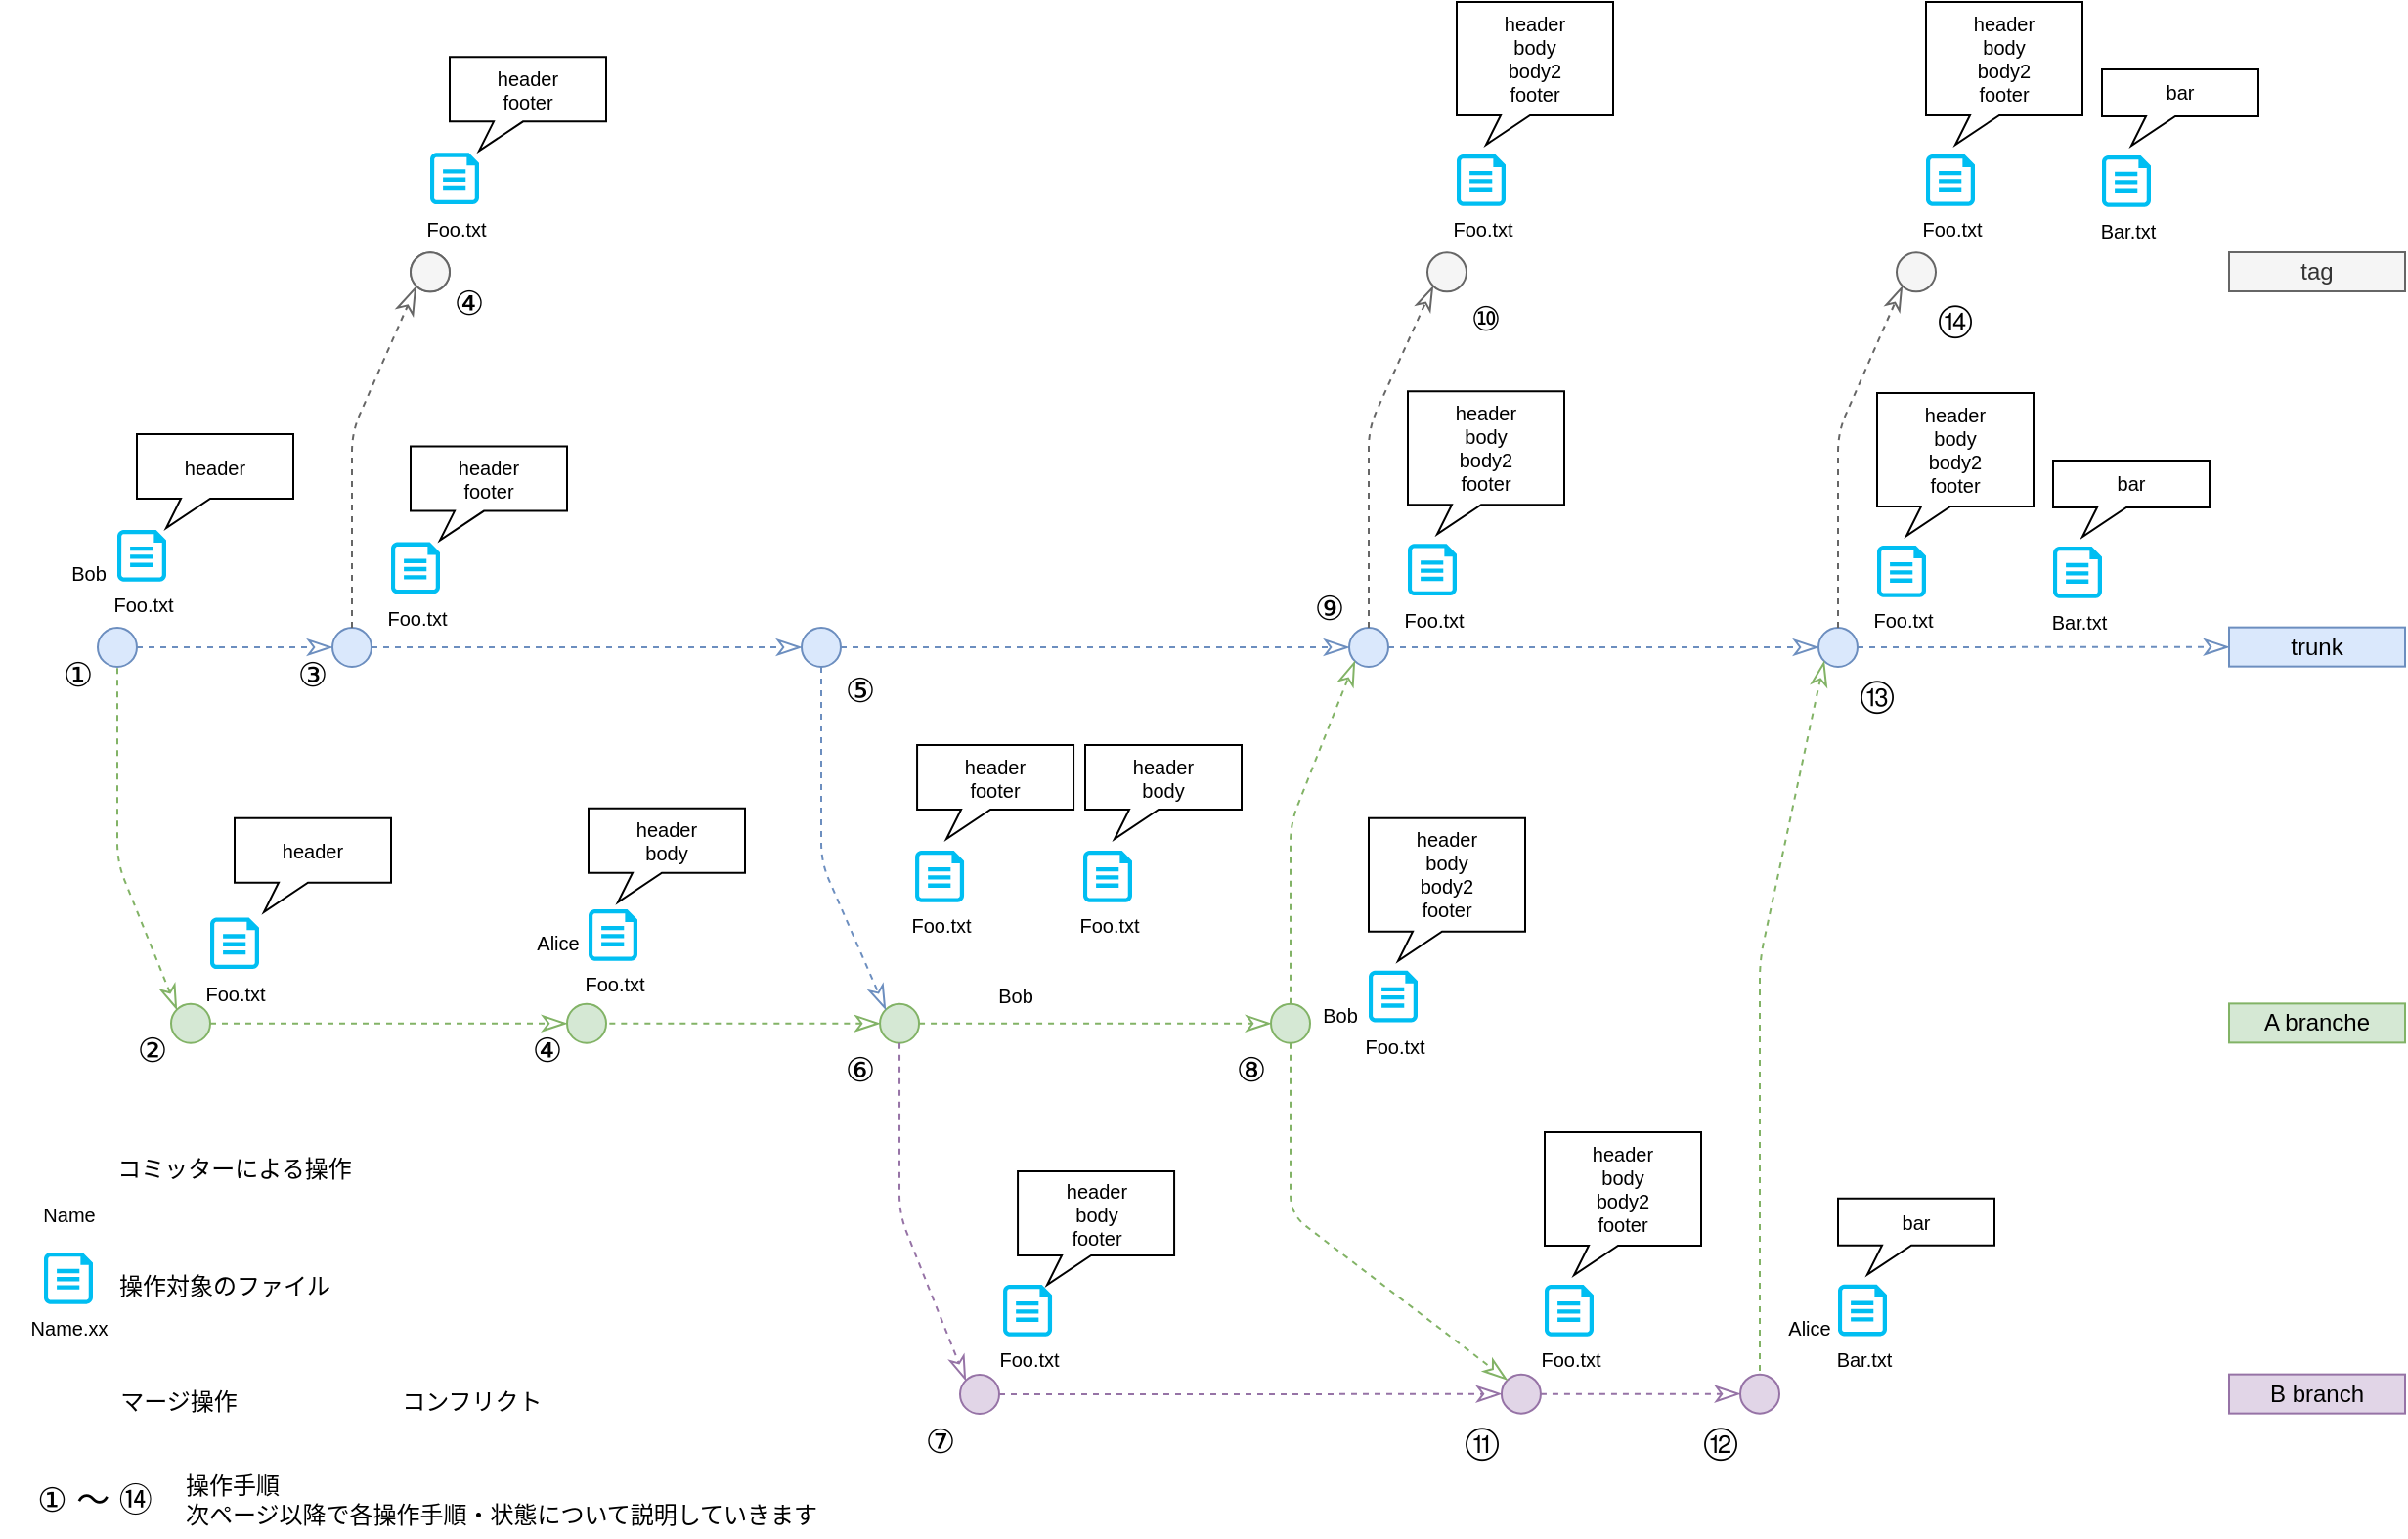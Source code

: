 <mxfile version="20.0.3" type="device"><diagram id="yPxyJZ8AM_hMuL3Unpa9" name="gitflow"><mxGraphModel dx="1580" dy="1947" grid="1" gridSize="10" guides="1" tooltips="1" connect="1" arrows="1" fold="1" page="1" pageScale="1" pageWidth="850" pageHeight="1100" math="0" shadow="0"><root><mxCell id="0"/><mxCell id="1" parent="0"/><mxCell id="-Naxw5np1DX1NdOgkJA4-181" value="マージ操作" style="text;html=1;strokeColor=none;fillColor=none;align=center;verticalAlign=middle;whiteSpace=wrap;rounded=0;labelBackgroundColor=none;" vertex="1" parent="1"><mxGeometry x="180" y="601.64" width="182.5" height="28.36" as="geometry"/></mxCell><mxCell id="3" value="" style="endArrow=classicThin;dashed=1;html=1;fillColor=#dae8fc;strokeColor=#6c8ebf;startArrow=none;endFill=0;endSize=10;" parent="1" source="rMP29GLwIPpK6ZrLmfB9-232" target="7" edge="1"><mxGeometry width="50" height="50" relative="1" as="geometry"><mxPoint x="250" y="230" as="sourcePoint"/><mxPoint x="930" y="230" as="targetPoint"/></mxGeometry></mxCell><mxCell id="4" value="" style="ellipse;whiteSpace=wrap;html=1;aspect=fixed;fillColor=#dae8fc;strokeColor=#6c8ebf;fontStyle=1;labelPosition=center;verticalLabelPosition=top;align=center;verticalAlign=bottom;fontColor=#0066CC;" parent="1" vertex="1"><mxGeometry x="230" y="220" width="20" height="20" as="geometry"/></mxCell><mxCell id="7" value="trunk" style="text;html=1;strokeColor=#6c8ebf;fillColor=#dae8fc;align=center;verticalAlign=middle;whiteSpace=wrap;rounded=0;" parent="1" vertex="1"><mxGeometry x="1320" y="219.82" width="90" height="20" as="geometry"/></mxCell><mxCell id="12" value="" style="ellipse;whiteSpace=wrap;html=1;aspect=fixed;fillColor=#dae8fc;strokeColor=#6c8ebf;fontStyle=1;labelPosition=center;verticalLabelPosition=top;align=center;verticalAlign=bottom;fontColor=#0066CC;" parent="1" vertex="1"><mxGeometry x="870" y="220" width="20" height="20" as="geometry"/></mxCell><mxCell id="13" value="" style="endArrow=classicThin;dashed=1;html=1;fillColor=#dae8fc;strokeColor=#6c8ebf;startArrow=none;endFill=0;endSize=10;" parent="1" source="1WtglSYpCvu3YOyspoDW-261" target="12" edge="1"><mxGeometry width="50" height="50" relative="1" as="geometry"><mxPoint x="260" y="230" as="sourcePoint"/><mxPoint x="910" y="230" as="targetPoint"/></mxGeometry></mxCell><mxCell id="21" value="" style="ellipse;whiteSpace=wrap;html=1;aspect=fixed;fillColor=#d5e8d4;strokeColor=#82b366;" parent="1" vertex="1"><mxGeometry x="267.5" y="412.37" width="20" height="20" as="geometry"/></mxCell><mxCell id="24" value="A branche" style="text;html=1;strokeColor=#82b366;fillColor=#d5e8d4;align=center;verticalAlign=middle;whiteSpace=wrap;rounded=0;" parent="1" vertex="1"><mxGeometry x="1320" y="412.19" width="90" height="20" as="geometry"/></mxCell><mxCell id="27" value="" style="ellipse;whiteSpace=wrap;html=1;aspect=fixed;fillColor=#d5e8d4;strokeColor=#82b366;" parent="1" vertex="1"><mxGeometry x="470" y="412.37" width="20" height="20" as="geometry"/></mxCell><mxCell id="28" style="edgeStyle=orthogonalEdgeStyle;rounded=1;orthogonalLoop=1;jettySize=auto;html=1;dashed=1;endArrow=classicThin;endFill=0;fillColor=#d5e8d4;strokeColor=#82b366;exitX=1;exitY=0.5;exitDx=0;exitDy=0;endSize=10;" parent="1" source="21" target="27" edge="1"><mxGeometry relative="1" as="geometry"><mxPoint x="890" y="382.37" as="targetPoint"/><mxPoint x="330" y="422.37" as="sourcePoint"/></mxGeometry></mxCell><mxCell id="29" value="" style="ellipse;whiteSpace=wrap;html=1;aspect=fixed;fillColor=#d5e8d4;strokeColor=#82b366;" parent="1" vertex="1"><mxGeometry x="830" y="412.37" width="20" height="20" as="geometry"/></mxCell><mxCell id="30" style="edgeStyle=orthogonalEdgeStyle;rounded=1;orthogonalLoop=1;jettySize=auto;html=1;dashed=1;endArrow=classicThin;endFill=0;fillColor=#d5e8d4;strokeColor=#82b366;startArrow=none;endSize=10;" parent="1" source="1WtglSYpCvu3YOyspoDW-263" target="29" edge="1"><mxGeometry relative="1" as="geometry"><mxPoint x="890" y="382.37" as="targetPoint"/><mxPoint x="580" y="382.37" as="sourcePoint"/></mxGeometry></mxCell><mxCell id="6" value="&lt;br&gt;" style="ellipse;whiteSpace=wrap;html=1;aspect=fixed;fillColor=#dae8fc;strokeColor=#6c8ebf;fontStyle=1;labelPosition=center;verticalLabelPosition=top;align=center;verticalAlign=bottom;fontColor=#0066CC;" parent="1" vertex="1"><mxGeometry x="350" y="220" width="20" height="20" as="geometry"/></mxCell><mxCell id="35" value="" style="endArrow=classicThin;dashed=1;html=1;fillColor=#dae8fc;strokeColor=#6c8ebf;endFill=0;endSize=10;" parent="1" source="4" target="6" edge="1"><mxGeometry width="50" height="50" relative="1" as="geometry"><mxPoint x="260.0" y="230" as="sourcePoint"/><mxPoint x="900" y="230" as="targetPoint"/><Array as="points"/></mxGeometry></mxCell><mxCell id="52" value="" style="ellipse;whiteSpace=wrap;html=1;aspect=fixed;fontSize=10;fillColor=#e1d5e7;strokeColor=#9673a6;" parent="1" vertex="1"><mxGeometry x="671" y="602" width="20" height="20" as="geometry"/></mxCell><mxCell id="86" value="B branch" style="text;html=1;strokeColor=#9673a6;fillColor=#e1d5e7;align=center;verticalAlign=middle;whiteSpace=wrap;rounded=0;" parent="1" vertex="1"><mxGeometry x="1320" y="601.82" width="90" height="20" as="geometry"/></mxCell><mxCell id="102" value="tag" style="text;html=1;strokeColor=#666666;fillColor=#f5f5f5;align=center;verticalAlign=middle;whiteSpace=wrap;rounded=0;fontColor=#333333;" parent="1" vertex="1"><mxGeometry x="1320" y="28.0" width="90" height="20" as="geometry"/></mxCell><mxCell id="165" value="" style="ellipse;whiteSpace=wrap;html=1;aspect=fixed;fontSize=12;fillColor=#e1d5e7;strokeColor=#9673a6;" parent="1" vertex="1"><mxGeometry x="1070" y="601.82" width="20" height="20" as="geometry"/></mxCell><mxCell id="168" value="" style="ellipse;whiteSpace=wrap;html=1;aspect=fixed;fontSize=12;fillColor=#e1d5e7;strokeColor=#9673a6;" parent="1" vertex="1"><mxGeometry x="947.97" y="601.82" width="20" height="20" as="geometry"/></mxCell><mxCell id="173" value="" style="ellipse;whiteSpace=wrap;html=1;aspect=fixed;fontSize=10;fontColor=#333333;fillColor=#f5f5f5;strokeColor=#666666;" parent="1" vertex="1"><mxGeometry x="390" y="28.18" width="20" height="20" as="geometry"/></mxCell><mxCell id="1WtglSYpCvu3YOyspoDW-198" value="Foo.txt" style="verticalLabelPosition=bottom;html=1;verticalAlign=top;align=center;strokeColor=none;fillColor=#00BEF2;shape=mxgraph.azure.file;pointerEvents=1;fontSize=10;aspect=fixed;" parent="1" vertex="1"><mxGeometry x="240" y="170" width="25" height="26.37" as="geometry"/></mxCell><mxCell id="1WtglSYpCvu3YOyspoDW-200" style="edgeStyle=orthogonalEdgeStyle;rounded=1;orthogonalLoop=1;jettySize=auto;html=1;dashed=1;endArrow=classicThin;endFill=0;fontSize=12;fontColor=#FFB570;fillColor=#e1d5e7;strokeColor=#9673a6;exitX=1;exitY=0.5;exitDx=0;exitDy=0;entryX=0;entryY=0.5;entryDx=0;entryDy=0;endSize=10;" parent="1" source="52" target="168" edge="1"><mxGeometry relative="1" as="geometry"><mxPoint x="660" y="572" as="sourcePoint"/><mxPoint x="790" y="612" as="targetPoint"/><Array as="points"><mxPoint x="820" y="612"/><mxPoint x="820" y="612"/></Array></mxGeometry></mxCell><mxCell id="1WtglSYpCvu3YOyspoDW-205" value="Bob" style="shape=image;html=1;verticalAlign=top;verticalLabelPosition=bottom;labelBackgroundColor=none;imageAspect=0;aspect=fixed;image=https://cdn0.iconfinder.com/data/icons/bold-purple-free-samples/32/User_Avatar_Human_Profile_Face_Circle-128.png;fontSize=10;" parent="1" vertex="1"><mxGeometry x="210" y="150" width="30" height="30" as="geometry"/></mxCell><mxCell id="1WtglSYpCvu3YOyspoDW-208" value="header" style="whiteSpace=wrap;html=1;shape=mxgraph.basic.rectCallout;dx=30;dy=15;boundedLbl=1;fontSize=10;aspect=fixed;" parent="1" vertex="1"><mxGeometry x="250" y="121" width="80" height="48" as="geometry"/></mxCell><mxCell id="1WtglSYpCvu3YOyspoDW-246" value="Foo.txt" style="verticalLabelPosition=bottom;html=1;verticalAlign=top;align=center;strokeColor=none;fillColor=#00BEF2;shape=mxgraph.azure.file;pointerEvents=1;fontSize=10;aspect=fixed;" parent="1" vertex="1"><mxGeometry x="380" y="176.31" width="25" height="26.37" as="geometry"/></mxCell><mxCell id="1WtglSYpCvu3YOyspoDW-247" value="Bob" style="shape=image;html=1;verticalAlign=top;verticalLabelPosition=bottom;labelBackgroundColor=none;imageAspect=0;aspect=fixed;image=https://cdn0.iconfinder.com/data/icons/bold-purple-free-samples/32/User_Avatar_Human_Profile_Face_Circle-128.png;fontSize=10;" parent="1" vertex="1"><mxGeometry x="684" y="366.37" width="30" height="30" as="geometry"/></mxCell><mxCell id="1WtglSYpCvu3YOyspoDW-248" value="header&lt;br&gt;footer" style="whiteSpace=wrap;html=1;shape=mxgraph.basic.rectCallout;dx=30;dy=15;boundedLbl=1;fontSize=10;aspect=fixed;" parent="1" vertex="1"><mxGeometry x="390" y="127.31" width="80" height="48" as="geometry"/></mxCell><mxCell id="1WtglSYpCvu3YOyspoDW-251" value="Foo.txt" style="verticalLabelPosition=bottom;html=1;verticalAlign=top;align=center;strokeColor=none;fillColor=#00BEF2;shape=mxgraph.azure.file;pointerEvents=1;fontSize=10;aspect=fixed;" parent="1" vertex="1"><mxGeometry x="287.5" y="368.19" width="25" height="26.37" as="geometry"/></mxCell><mxCell id="1WtglSYpCvu3YOyspoDW-252" value="Bar.txt" style="verticalLabelPosition=bottom;html=1;verticalAlign=top;align=center;strokeColor=none;fillColor=#00BEF2;shape=mxgraph.azure.file;pointerEvents=1;fontSize=10;aspect=fixed;" parent="1" vertex="1"><mxGeometry x="1230" y="178.49" width="25" height="26.37" as="geometry"/></mxCell><mxCell id="1WtglSYpCvu3YOyspoDW-253" value="Alice" style="shape=image;html=1;verticalAlign=top;verticalLabelPosition=bottom;labelBackgroundColor=none;imageAspect=0;aspect=fixed;image=https://cdn0.iconfinder.com/data/icons/bold-purple-free-samples/32/User_Avatar_Human_Profile_Face_Circle-128.png;fontSize=10;" parent="1" vertex="1"><mxGeometry x="1090" y="535.82" width="30" height="30" as="geometry"/></mxCell><mxCell id="1WtglSYpCvu3YOyspoDW-254" value="header&lt;br&gt;body" style="whiteSpace=wrap;html=1;shape=mxgraph.basic.rectCallout;dx=30;dy=15;boundedLbl=1;fontSize=10;aspect=fixed;" parent="1" vertex="1"><mxGeometry x="481" y="312.37" width="80" height="48" as="geometry"/></mxCell><mxCell id="1WtglSYpCvu3YOyspoDW-257" value="Foo.txt" style="verticalLabelPosition=bottom;html=1;verticalAlign=top;align=center;strokeColor=none;fillColor=#00BEF2;shape=mxgraph.azure.file;pointerEvents=1;fontSize=10;aspect=fixed;" parent="1" vertex="1"><mxGeometry x="400" y="-22.82" width="25" height="26.37" as="geometry"/></mxCell><mxCell id="1WtglSYpCvu3YOyspoDW-258" value="header&lt;br&gt;footer" style="whiteSpace=wrap;html=1;shape=mxgraph.basic.rectCallout;dx=30;dy=15;boundedLbl=1;fontSize=10;aspect=fixed;" parent="1" vertex="1"><mxGeometry x="410" y="-71.82" width="80" height="48" as="geometry"/></mxCell><mxCell id="1WtglSYpCvu3YOyspoDW-261" value="&lt;br&gt;" style="ellipse;whiteSpace=wrap;html=1;aspect=fixed;fillColor=#dae8fc;strokeColor=#6c8ebf;fontStyle=1;labelPosition=center;verticalLabelPosition=top;align=center;verticalAlign=bottom;fontColor=#0066CC;" parent="1" vertex="1"><mxGeometry x="590" y="220" width="20" height="20" as="geometry"/></mxCell><mxCell id="1WtglSYpCvu3YOyspoDW-262" value="" style="endArrow=classicThin;dashed=1;html=1;fillColor=#dae8fc;strokeColor=#6c8ebf;endFill=0;endSize=10;" parent="1" source="6" target="1WtglSYpCvu3YOyspoDW-261" edge="1"><mxGeometry width="50" height="50" relative="1" as="geometry"><mxPoint x="370" y="230" as="sourcePoint"/><mxPoint x="930" y="230" as="targetPoint"/></mxGeometry></mxCell><mxCell id="1WtglSYpCvu3YOyspoDW-263" value="" style="ellipse;whiteSpace=wrap;html=1;aspect=fixed;fillColor=#d5e8d4;strokeColor=#82b366;" parent="1" vertex="1"><mxGeometry x="630.03" y="412.37" width="20" height="20" as="geometry"/></mxCell><mxCell id="1WtglSYpCvu3YOyspoDW-265" value="" style="edgeStyle=orthogonalEdgeStyle;rounded=1;orthogonalLoop=1;jettySize=auto;html=1;dashed=1;endArrow=none;endFill=0;fillColor=#d5e8d4;strokeColor=#82b366;exitX=0;exitY=0.5;exitDx=0;exitDy=0;entryX=1;entryY=0.5;entryDx=0;entryDy=0;startArrow=classicThin;startFill=0;startSize=10;" parent="1" source="1WtglSYpCvu3YOyspoDW-263" target="27" edge="1"><mxGeometry relative="1" as="geometry"><mxPoint x="550" y="422.37" as="targetPoint"/><mxPoint x="550" y="292.37" as="sourcePoint"/></mxGeometry></mxCell><mxCell id="1WtglSYpCvu3YOyspoDW-267" value="" style="shape=image;html=1;verticalAlign=top;verticalLabelPosition=bottom;labelBackgroundColor=#ffffff;imageAspect=0;aspect=fixed;image=https://cdn4.iconfinder.com/data/icons/pink_moustache/68_68/8.png;fontSize=10;" parent="1" vertex="1"><mxGeometry x="643.03" y="381.37" width="30" height="30" as="geometry"/></mxCell><mxCell id="1WtglSYpCvu3YOyspoDW-268" value="Foo.txt" style="verticalLabelPosition=bottom;html=1;verticalAlign=top;align=center;strokeColor=none;fillColor=#00BEF2;shape=mxgraph.azure.file;pointerEvents=1;fontSize=10;aspect=fixed;" parent="1" vertex="1"><mxGeometry x="693.03" y="556" width="25" height="26.37" as="geometry"/></mxCell><mxCell id="1WtglSYpCvu3YOyspoDW-269" value="header&lt;br&gt;body&lt;br&gt;footer" style="whiteSpace=wrap;html=1;shape=mxgraph.basic.rectCallout;dx=30;dy=15;boundedLbl=1;fontSize=10;" parent="1" vertex="1"><mxGeometry x="700.53" y="498" width="80" height="58" as="geometry"/></mxCell><mxCell id="rMP29GLwIPpK6ZrLmfB9-175" value="Foo.txt" style="verticalLabelPosition=bottom;html=1;verticalAlign=top;align=center;strokeColor=none;fillColor=#00BEF2;shape=mxgraph.azure.file;pointerEvents=1;fontSize=10;aspect=fixed;" parent="1" vertex="1"><mxGeometry x="734" y="334" width="25" height="26.37" as="geometry"/></mxCell><mxCell id="rMP29GLwIPpK6ZrLmfB9-176" value="header&lt;br&gt;body" style="whiteSpace=wrap;html=1;shape=mxgraph.basic.rectCallout;dx=30;dy=15;boundedLbl=1;fontSize=10;aspect=fixed;" parent="1" vertex="1"><mxGeometry x="735" y="280" width="80" height="48" as="geometry"/></mxCell><mxCell id="rMP29GLwIPpK6ZrLmfB9-180" value="Foo.txt" style="verticalLabelPosition=bottom;html=1;verticalAlign=top;align=center;strokeColor=none;fillColor=#00BEF2;shape=mxgraph.azure.file;pointerEvents=1;fontSize=10;aspect=fixed;" parent="1" vertex="1"><mxGeometry x="648.03" y="334" width="25" height="26.37" as="geometry"/></mxCell><mxCell id="rMP29GLwIPpK6ZrLmfB9-181" value="header&lt;br&gt;footer" style="whiteSpace=wrap;html=1;shape=mxgraph.basic.rectCallout;dx=30;dy=15;boundedLbl=1;fontSize=10;aspect=fixed;" parent="1" vertex="1"><mxGeometry x="649.03" y="280" width="80" height="48" as="geometry"/></mxCell><mxCell id="rMP29GLwIPpK6ZrLmfB9-182" value="" style="shape=image;html=1;verticalAlign=top;verticalLabelPosition=bottom;labelBackgroundColor=#ffffff;imageAspect=0;aspect=fixed;image=https://cdn1.iconfinder.com/data/icons/unicons-line-vol-2/24/comment-question-128.png" parent="1" vertex="1"><mxGeometry x="705" y="346.37" width="30" height="30" as="geometry"/></mxCell><mxCell id="rMP29GLwIPpK6ZrLmfB9-185" value="header" style="whiteSpace=wrap;html=1;shape=mxgraph.basic.rectCallout;dx=30;dy=15;boundedLbl=1;fontSize=10;aspect=fixed;" parent="1" vertex="1"><mxGeometry x="300" y="317.37" width="80" height="48" as="geometry"/></mxCell><mxCell id="rMP29GLwIPpK6ZrLmfB9-188" value="" style="endArrow=classicThin;dashed=1;html=1;fillColor=#dae8fc;strokeColor=#6c8ebf;startArrow=none;exitX=0.5;exitY=1;exitDx=0;exitDy=0;entryX=0;entryY=0;entryDx=0;entryDy=0;endFill=0;endSize=10;" parent="1" source="1WtglSYpCvu3YOyspoDW-261" target="1WtglSYpCvu3YOyspoDW-263" edge="1"><mxGeometry width="50" height="50" relative="1" as="geometry"><mxPoint x="620" y="240" as="sourcePoint"/><mxPoint x="880.0" y="240" as="targetPoint"/><Array as="points"><mxPoint x="600" y="340"/></Array></mxGeometry></mxCell><mxCell id="rMP29GLwIPpK6ZrLmfB9-189" value="" style="endArrow=none;dashed=1;html=1;fillColor=#d5e8d4;strokeColor=#82b366;startArrow=classicThin;entryX=0.5;entryY=1;entryDx=0;entryDy=0;exitX=0;exitY=0;exitDx=0;exitDy=0;endFill=0;endSize=10;startFill=0;targetPerimeterSpacing=0;sourcePerimeterSpacing=0;startSize=10;" parent="1" source="21" target="4" edge="1"><mxGeometry width="50" height="50" relative="1" as="geometry"><mxPoint x="-40" y="298.58" as="sourcePoint"/><mxPoint x="220.0" y="298.58" as="targetPoint"/><Array as="points"><mxPoint x="240" y="340"/></Array></mxGeometry></mxCell><mxCell id="rMP29GLwIPpK6ZrLmfB9-191" value="" style="ellipse;whiteSpace=wrap;html=1;aspect=fixed;fontSize=10;fontColor=#333333;fillColor=#f5f5f5;strokeColor=#666666;" parent="1" vertex="1"><mxGeometry x="390" y="28.18" width="20" height="20" as="geometry"/></mxCell><mxCell id="rMP29GLwIPpK6ZrLmfB9-192" value="" style="endArrow=classicThin;dashed=1;html=1;fillColor=#f5f5f5;strokeColor=#666666;startArrow=none;entryX=0;entryY=1;entryDx=0;entryDy=0;exitX=0.5;exitY=0;exitDx=0;exitDy=0;endFill=0;strokeWidth=1;endSize=12;" parent="1" source="6" target="rMP29GLwIPpK6ZrLmfB9-191" edge="1"><mxGeometry width="50" height="50" relative="1" as="geometry"><mxPoint x="356.469" y="175.319" as="sourcePoint"/><mxPoint x="323.54" y="43.39" as="targetPoint"/><Array as="points"><mxPoint x="360" y="120"/></Array></mxGeometry></mxCell><mxCell id="rMP29GLwIPpK6ZrLmfB9-197" value="" style="endArrow=classicThin;dashed=1;html=1;fillColor=#e1d5e7;strokeColor=#9673a6;startArrow=none;entryX=0;entryY=0;entryDx=0;entryDy=0;exitX=0.5;exitY=1;exitDx=0;exitDy=0;endFill=0;endSize=10;" parent="1" source="1WtglSYpCvu3YOyspoDW-263" target="52" edge="1"><mxGeometry width="50" height="50" relative="1" as="geometry"><mxPoint x="640" y="432.37" as="sourcePoint"/><mxPoint x="679.989" y="565.299" as="targetPoint"/><Array as="points"><mxPoint x="640" y="520"/></Array></mxGeometry></mxCell><mxCell id="rMP29GLwIPpK6ZrLmfB9-199" value="Bob" style="shape=image;html=1;verticalAlign=top;verticalLabelPosition=bottom;labelBackgroundColor=none;imageAspect=0;aspect=fixed;image=https://cdn0.iconfinder.com/data/icons/bold-purple-free-samples/32/User_Avatar_Human_Profile_Face_Circle-128.png;fontSize=10;" parent="1" vertex="1"><mxGeometry x="850" y="376.37" width="30" height="30" as="geometry"/></mxCell><mxCell id="rMP29GLwIPpK6ZrLmfB9-200" value="Foo.txt" style="verticalLabelPosition=bottom;html=1;verticalAlign=top;align=center;strokeColor=none;fillColor=#00BEF2;shape=mxgraph.azure.file;pointerEvents=1;fontSize=10;aspect=fixed;" parent="1" vertex="1"><mxGeometry x="900" y="177.13" width="25" height="26.37" as="geometry"/></mxCell><mxCell id="rMP29GLwIPpK6ZrLmfB9-201" value="header&lt;br&gt;body&lt;br&gt;body2&lt;br&gt;footer" style="whiteSpace=wrap;html=1;shape=mxgraph.basic.rectCallout;dx=30;dy=15;boundedLbl=1;fontSize=10;" parent="1" vertex="1"><mxGeometry x="900" y="99.13" width="80" height="73" as="geometry"/></mxCell><mxCell id="rMP29GLwIPpK6ZrLmfB9-208" value="" style="endArrow=classicThin;dashed=1;html=1;fillColor=#d5e8d4;strokeColor=#82b366;startArrow=none;entryX=0;entryY=1;entryDx=0;entryDy=0;exitX=0.5;exitY=0;exitDx=0;exitDy=0;endFill=0;startFill=0;startSize=10;endSize=10;" parent="1" source="29" target="12" edge="1"><mxGeometry width="50" height="50" relative="1" as="geometry"><mxPoint x="960" y="370" as="sourcePoint"/><mxPoint x="250" y="250" as="targetPoint"/><Array as="points"><mxPoint x="840" y="320"/></Array></mxGeometry></mxCell><mxCell id="rMP29GLwIPpK6ZrLmfB9-209" value="Foo.txt" style="verticalLabelPosition=bottom;html=1;verticalAlign=top;align=center;strokeColor=none;fillColor=#00BEF2;shape=mxgraph.azure.file;pointerEvents=1;fontSize=10;aspect=fixed;" parent="1" vertex="1"><mxGeometry x="970" y="556" width="25" height="26.37" as="geometry"/></mxCell><mxCell id="rMP29GLwIPpK6ZrLmfB9-210" value="header&lt;br&gt;body&lt;br&gt;body2&lt;br&gt;footer" style="whiteSpace=wrap;html=1;shape=mxgraph.basic.rectCallout;dx=30;dy=15;boundedLbl=1;fontSize=10;" parent="1" vertex="1"><mxGeometry x="970" y="478" width="80" height="73" as="geometry"/></mxCell><mxCell id="rMP29GLwIPpK6ZrLmfB9-212" value="" style="shape=image;html=1;verticalAlign=top;verticalLabelPosition=bottom;labelBackgroundColor=#ffffff;imageAspect=0;aspect=fixed;image=https://cdn2.iconfinder.com/data/icons/boxicons-regular-vol-2/24/bx-git-merge-128.png" parent="1" vertex="1"><mxGeometry x="570" y="237.63" width="30" height="30" as="geometry"/></mxCell><mxCell id="rMP29GLwIPpK6ZrLmfB9-215" value="" style="shape=image;html=1;verticalAlign=top;verticalLabelPosition=bottom;labelBackgroundColor=#ffffff;imageAspect=0;aspect=fixed;image=https://cdn2.iconfinder.com/data/icons/boxicons-regular-vol-2/24/bx-git-merge-128.png" parent="1" vertex="1"><mxGeometry x="810" y="382.37" width="30" height="30" as="geometry"/></mxCell><mxCell id="rMP29GLwIPpK6ZrLmfB9-219" value="" style="endArrow=classicThin;dashed=1;html=1;fillColor=#d5e8d4;strokeColor=#82b366;startArrow=none;entryX=0;entryY=0;entryDx=0;entryDy=0;exitX=0.5;exitY=1;exitDx=0;exitDy=0;endFill=0;endSize=10;" parent="1" source="29" target="168" edge="1"><mxGeometry width="50" height="50" relative="1" as="geometry"><mxPoint x="850" y="422.37" as="sourcePoint"/><mxPoint x="887.929" y="289.441" as="targetPoint"/><Array as="points"><mxPoint x="840" y="520"/></Array></mxGeometry></mxCell><mxCell id="rMP29GLwIPpK6ZrLmfB9-221" value="" style="shape=image;html=1;verticalAlign=top;verticalLabelPosition=bottom;labelBackgroundColor=#ffffff;imageAspect=0;aspect=fixed;image=https://cdn2.iconfinder.com/data/icons/boxicons-regular-vol-2/24/bx-git-merge-128.png" parent="1" vertex="1"><mxGeometry x="840" y="448" width="30" height="30" as="geometry"/></mxCell><mxCell id="rMP29GLwIPpK6ZrLmfB9-223" value="" style="ellipse;whiteSpace=wrap;html=1;aspect=fixed;fontSize=10;fontColor=#333333;fillColor=#f5f5f5;strokeColor=#666666;" parent="1" vertex="1"><mxGeometry x="910" y="28.18" width="20" height="20" as="geometry"/></mxCell><mxCell id="rMP29GLwIPpK6ZrLmfB9-224" value="" style="endArrow=classicThin;dashed=1;html=1;fillColor=#f5f5f5;strokeColor=#666666;startArrow=none;entryX=0;entryY=1;entryDx=0;entryDy=0;endFill=0;endSize=10;" parent="1" source="12" target="rMP29GLwIPpK6ZrLmfB9-223" edge="1"><mxGeometry width="50" height="50" relative="1" as="geometry"><mxPoint x="877.07" y="217.77" as="sourcePoint"/><mxPoint x="909.999" y="84.841" as="targetPoint"/><Array as="points"><mxPoint x="880" y="118"/></Array></mxGeometry></mxCell><mxCell id="rMP29GLwIPpK6ZrLmfB9-225" value="Foo.txt" style="verticalLabelPosition=bottom;html=1;verticalAlign=top;align=center;strokeColor=none;fillColor=#00BEF2;shape=mxgraph.azure.file;pointerEvents=1;fontSize=10;aspect=fixed;" parent="1" vertex="1"><mxGeometry x="925" y="-22.0" width="25" height="26.37" as="geometry"/></mxCell><mxCell id="rMP29GLwIPpK6ZrLmfB9-226" value="header&lt;br&gt;body&lt;br&gt;body2&lt;br&gt;footer" style="whiteSpace=wrap;html=1;shape=mxgraph.basic.rectCallout;dx=30;dy=15;boundedLbl=1;fontSize=10;" parent="1" vertex="1"><mxGeometry x="925" y="-100.0" width="80" height="73" as="geometry"/></mxCell><mxCell id="rMP29GLwIPpK6ZrLmfB9-228" style="edgeStyle=orthogonalEdgeStyle;rounded=1;orthogonalLoop=1;jettySize=auto;html=1;dashed=1;endArrow=classicThin;endFill=0;fontSize=12;fontColor=#FFB570;fillColor=#e1d5e7;strokeColor=#9673a6;exitX=1;exitY=0.5;exitDx=0;exitDy=0;entryX=0;entryY=0.5;entryDx=0;entryDy=0;endSize=10;" parent="1" source="168" target="165" edge="1"><mxGeometry relative="1" as="geometry"><mxPoint x="1020.0" y="622" as="sourcePoint"/><mxPoint x="1150" y="621.82" as="targetPoint"/><Array as="points"><mxPoint x="968" y="612"/><mxPoint x="968" y="612"/></Array></mxGeometry></mxCell><mxCell id="rMP29GLwIPpK6ZrLmfB9-229" value="bar" style="whiteSpace=wrap;html=1;shape=mxgraph.basic.rectCallout;dx=30;dy=15;boundedLbl=1;fontSize=10;" parent="1" vertex="1"><mxGeometry x="1230" y="134.49" width="80" height="39" as="geometry"/></mxCell><mxCell id="rMP29GLwIPpK6ZrLmfB9-230" value="Foo.txt" style="verticalLabelPosition=bottom;html=1;verticalAlign=top;align=center;strokeColor=none;fillColor=#00BEF2;shape=mxgraph.azure.file;pointerEvents=1;fontSize=10;aspect=fixed;" parent="1" vertex="1"><mxGeometry x="880" y="395.37" width="25" height="26.37" as="geometry"/></mxCell><mxCell id="rMP29GLwIPpK6ZrLmfB9-231" value="header&lt;br&gt;body&lt;br&gt;body2&lt;br&gt;footer" style="whiteSpace=wrap;html=1;shape=mxgraph.basic.rectCallout;dx=30;dy=15;boundedLbl=1;fontSize=10;" parent="1" vertex="1"><mxGeometry x="880" y="317.37" width="80" height="73" as="geometry"/></mxCell><mxCell id="rMP29GLwIPpK6ZrLmfB9-232" value="" style="ellipse;whiteSpace=wrap;html=1;aspect=fixed;fillColor=#dae8fc;strokeColor=#6c8ebf;fontStyle=1;labelPosition=center;verticalLabelPosition=top;align=center;verticalAlign=bottom;fontColor=#0066CC;" parent="1" vertex="1"><mxGeometry x="1110" y="220" width="20" height="20" as="geometry"/></mxCell><mxCell id="rMP29GLwIPpK6ZrLmfB9-233" value="" style="endArrow=classicThin;dashed=1;html=1;fillColor=#dae8fc;strokeColor=#6c8ebf;endFill=0;endSize=10;" parent="1" source="12" target="rMP29GLwIPpK6ZrLmfB9-232" edge="1"><mxGeometry width="50" height="50" relative="1" as="geometry"><mxPoint x="890" y="230" as="sourcePoint"/><mxPoint x="1350" y="230" as="targetPoint"/></mxGeometry></mxCell><mxCell id="rMP29GLwIPpK6ZrLmfB9-234" value="" style="endArrow=none;dashed=1;html=1;fillColor=#d5e8d4;strokeColor=#82b366;startArrow=classicThin;entryX=0.5;entryY=0;entryDx=0;entryDy=0;exitX=0;exitY=1;exitDx=0;exitDy=0;startFill=0;startSize=10;" parent="1" source="rMP29GLwIPpK6ZrLmfB9-232" target="165" edge="1"><mxGeometry width="50" height="50" relative="1" as="geometry"><mxPoint x="850" y="400" as="sourcePoint"/><mxPoint x="882.929" y="532.749" as="targetPoint"/><Array as="points"><mxPoint x="1080" y="390"/></Array></mxGeometry></mxCell><mxCell id="rMP29GLwIPpK6ZrLmfB9-235" value="" style="shape=image;html=1;verticalAlign=top;verticalLabelPosition=bottom;labelBackgroundColor=#ffffff;imageAspect=0;aspect=fixed;image=https://cdn2.iconfinder.com/data/icons/boxicons-regular-vol-2/24/bx-git-merge-128.png" parent="1" vertex="1"><mxGeometry x="1050" y="571.64" width="30" height="30" as="geometry"/></mxCell><mxCell id="rMP29GLwIPpK6ZrLmfB9-236" value="Foo.txt" style="verticalLabelPosition=bottom;html=1;verticalAlign=top;align=center;strokeColor=none;fillColor=#00BEF2;shape=mxgraph.azure.file;pointerEvents=1;fontSize=10;aspect=fixed;" parent="1" vertex="1"><mxGeometry x="1140" y="178" width="25" height="26.37" as="geometry"/></mxCell><mxCell id="rMP29GLwIPpK6ZrLmfB9-237" value="header&lt;br&gt;body&lt;br&gt;body2&lt;br&gt;footer" style="whiteSpace=wrap;html=1;shape=mxgraph.basic.rectCallout;dx=30;dy=15;boundedLbl=1;fontSize=10;" parent="1" vertex="1"><mxGeometry x="1140" y="100.0" width="80" height="73" as="geometry"/></mxCell><mxCell id="rMP29GLwIPpK6ZrLmfB9-238" value="Bar.txt" style="verticalLabelPosition=bottom;html=1;verticalAlign=top;align=center;strokeColor=none;fillColor=#00BEF2;shape=mxgraph.azure.file;pointerEvents=1;fontSize=10;aspect=fixed;" parent="1" vertex="1"><mxGeometry x="1120" y="555.82" width="25" height="26.37" as="geometry"/></mxCell><mxCell id="rMP29GLwIPpK6ZrLmfB9-239" value="bar" style="whiteSpace=wrap;html=1;shape=mxgraph.basic.rectCallout;dx=30;dy=15;boundedLbl=1;fontSize=10;" parent="1" vertex="1"><mxGeometry x="1120" y="511.82" width="80" height="39" as="geometry"/></mxCell><mxCell id="rMP29GLwIPpK6ZrLmfB9-240" value="" style="endArrow=classicThin;dashed=1;html=1;fillColor=#f5f5f5;strokeColor=#666666;startArrow=none;entryX=0;entryY=1;entryDx=0;entryDy=0;exitX=0.5;exitY=0;exitDx=0;exitDy=0;endFill=0;endSize=10;" parent="1" source="rMP29GLwIPpK6ZrLmfB9-232" target="rMP29GLwIPpK6ZrLmfB9-242" edge="1"><mxGeometry width="50" height="50" relative="1" as="geometry"><mxPoint x="970" y="230" as="sourcePoint"/><mxPoint x="1002.929" y="97.071" as="targetPoint"/><Array as="points"><mxPoint x="1120" y="120"/></Array></mxGeometry></mxCell><mxCell id="rMP29GLwIPpK6ZrLmfB9-242" value="" style="ellipse;whiteSpace=wrap;html=1;aspect=fixed;fontSize=10;fontColor=#333333;fillColor=#f5f5f5;strokeColor=#666666;" parent="1" vertex="1"><mxGeometry x="1150" y="28.18" width="20" height="20" as="geometry"/></mxCell><mxCell id="rMP29GLwIPpK6ZrLmfB9-244" value="Bar.txt" style="verticalLabelPosition=bottom;html=1;verticalAlign=top;align=center;strokeColor=none;fillColor=#00BEF2;shape=mxgraph.azure.file;pointerEvents=1;fontSize=10;aspect=fixed;" parent="1" vertex="1"><mxGeometry x="1255" y="-21.51" width="25" height="26.37" as="geometry"/></mxCell><mxCell id="rMP29GLwIPpK6ZrLmfB9-245" value="bar" style="whiteSpace=wrap;html=1;shape=mxgraph.basic.rectCallout;dx=30;dy=15;boundedLbl=1;fontSize=10;" parent="1" vertex="1"><mxGeometry x="1255" y="-65.51" width="80" height="39" as="geometry"/></mxCell><mxCell id="rMP29GLwIPpK6ZrLmfB9-246" value="Foo.txt" style="verticalLabelPosition=bottom;html=1;verticalAlign=top;align=center;strokeColor=none;fillColor=#00BEF2;shape=mxgraph.azure.file;pointerEvents=1;fontSize=10;aspect=fixed;" parent="1" vertex="1"><mxGeometry x="1165" y="-22" width="25" height="26.37" as="geometry"/></mxCell><mxCell id="rMP29GLwIPpK6ZrLmfB9-247" value="header&lt;br&gt;body&lt;br&gt;body2&lt;br&gt;footer" style="whiteSpace=wrap;html=1;shape=mxgraph.basic.rectCallout;dx=30;dy=15;boundedLbl=1;fontSize=10;" parent="1" vertex="1"><mxGeometry x="1165" y="-100.0" width="80" height="73" as="geometry"/></mxCell><mxCell id="-Naxw5np1DX1NdOgkJA4-176" value="Name" style="shape=image;html=1;verticalAlign=top;verticalLabelPosition=bottom;labelBackgroundColor=none;imageAspect=0;aspect=fixed;image=https://cdn0.iconfinder.com/data/icons/bold-purple-free-samples/32/User_Avatar_Human_Profile_Face_Circle-128.png;fontSize=10;" vertex="1" parent="1"><mxGeometry x="200" y="478" width="30" height="30" as="geometry"/></mxCell><mxCell id="-Naxw5np1DX1NdOgkJA4-177" value="コミッターによる操作" style="text;html=1;strokeColor=none;fillColor=none;align=center;verticalAlign=middle;whiteSpace=wrap;rounded=0;labelBackgroundColor=none;" vertex="1" parent="1"><mxGeometry x="210" y="481.82" width="180" height="30" as="geometry"/></mxCell><mxCell id="-Naxw5np1DX1NdOgkJA4-178" value="Name.xx" style="verticalLabelPosition=bottom;html=1;verticalAlign=top;align=center;strokeColor=none;fillColor=#00BEF2;shape=mxgraph.azure.file;pointerEvents=1;fontSize=10;aspect=fixed;" vertex="1" parent="1"><mxGeometry x="202.5" y="539.45" width="25" height="26.37" as="geometry"/></mxCell><mxCell id="-Naxw5np1DX1NdOgkJA4-179" value="操作対象のファイル" style="text;html=1;strokeColor=none;fillColor=none;align=center;verticalAlign=middle;whiteSpace=wrap;rounded=0;labelBackgroundColor=none;" vertex="1" parent="1"><mxGeometry x="204.5" y="541.64" width="180" height="30" as="geometry"/></mxCell><mxCell id="-Naxw5np1DX1NdOgkJA4-180" value="" style="shape=image;html=1;verticalAlign=top;verticalLabelPosition=bottom;labelBackgroundColor=#ffffff;imageAspect=0;aspect=fixed;image=https://cdn2.iconfinder.com/data/icons/boxicons-regular-vol-2/24/bx-git-merge-128.png" vertex="1" parent="1"><mxGeometry x="202.5" y="602" width="30" height="30" as="geometry"/></mxCell><mxCell id="-Naxw5np1DX1NdOgkJA4-182" value="" style="shape=image;html=1;verticalAlign=top;verticalLabelPosition=bottom;labelBackgroundColor=#ffffff;imageAspect=0;aspect=fixed;image=https://cdn4.iconfinder.com/data/icons/pink_moustache/68_68/8.png;fontSize=10;" vertex="1" parent="1"><mxGeometry x="345" y="601.64" width="30" height="30" as="geometry"/></mxCell><mxCell id="-Naxw5np1DX1NdOgkJA4-184" value="コンフリクト" style="text;html=1;strokeColor=none;fillColor=none;align=center;verticalAlign=middle;whiteSpace=wrap;rounded=0;labelBackgroundColor=none;" vertex="1" parent="1"><mxGeometry x="330" y="601.64" width="182.5" height="28.36" as="geometry"/></mxCell><mxCell id="-Naxw5np1DX1NdOgkJA4-188" value="①" style="text;html=1;strokeColor=none;fillColor=none;align=center;verticalAlign=middle;whiteSpace=wrap;rounded=0;labelBackgroundColor=none;opacity=40;fontSize=17;" vertex="1" parent="1"><mxGeometry x="190" y="230" width="60" height="30" as="geometry"/></mxCell><mxCell id="-Naxw5np1DX1NdOgkJA4-189" value="②" style="text;html=1;strokeColor=none;fillColor=none;align=center;verticalAlign=middle;whiteSpace=wrap;rounded=0;labelBackgroundColor=none;opacity=40;fontSize=17;" vertex="1" parent="1"><mxGeometry x="227.5" y="421.74" width="60" height="30" as="geometry"/></mxCell><mxCell id="-Naxw5np1DX1NdOgkJA4-190" value="③" style="text;html=1;strokeColor=none;fillColor=none;align=center;verticalAlign=middle;whiteSpace=wrap;rounded=0;labelBackgroundColor=none;opacity=40;fontSize=17;" vertex="1" parent="1"><mxGeometry x="310" y="230" width="60" height="30" as="geometry"/></mxCell><mxCell id="-Naxw5np1DX1NdOgkJA4-191" value="④" style="text;html=1;strokeColor=none;fillColor=none;align=center;verticalAlign=middle;whiteSpace=wrap;rounded=0;labelBackgroundColor=none;opacity=40;fontSize=17;" vertex="1" parent="1"><mxGeometry x="390" y="40" width="60" height="30" as="geometry"/></mxCell><mxCell id="-Naxw5np1DX1NdOgkJA4-192" value="④" style="text;html=1;strokeColor=none;fillColor=none;align=center;verticalAlign=middle;whiteSpace=wrap;rounded=0;labelBackgroundColor=none;opacity=40;fontSize=17;" vertex="1" parent="1"><mxGeometry x="430" y="421.74" width="60" height="30" as="geometry"/></mxCell><mxCell id="-Naxw5np1DX1NdOgkJA4-193" value="Alice" style="shape=image;html=1;verticalAlign=top;verticalLabelPosition=bottom;labelBackgroundColor=none;imageAspect=0;aspect=fixed;image=https://cdn0.iconfinder.com/data/icons/bold-purple-free-samples/32/User_Avatar_Human_Profile_Face_Circle-128.png;fontSize=10;" vertex="1" parent="1"><mxGeometry x="450" y="338.87" width="30" height="30" as="geometry"/></mxCell><mxCell id="-Naxw5np1DX1NdOgkJA4-194" value="Foo.txt" style="verticalLabelPosition=bottom;html=1;verticalAlign=top;align=center;strokeColor=none;fillColor=#00BEF2;shape=mxgraph.azure.file;pointerEvents=1;fontSize=10;aspect=fixed;" vertex="1" parent="1"><mxGeometry x="481" y="364" width="25" height="26.37" as="geometry"/></mxCell><mxCell id="-Naxw5np1DX1NdOgkJA4-195" value="⑤" style="text;html=1;strokeColor=none;fillColor=none;align=center;verticalAlign=middle;whiteSpace=wrap;rounded=0;labelBackgroundColor=none;opacity=40;fontSize=17;" vertex="1" parent="1"><mxGeometry x="590" y="237.63" width="60" height="30" as="geometry"/></mxCell><mxCell id="-Naxw5np1DX1NdOgkJA4-196" value="⑥" style="text;html=1;strokeColor=none;fillColor=none;align=center;verticalAlign=middle;whiteSpace=wrap;rounded=0;labelBackgroundColor=none;opacity=40;fontSize=17;" vertex="1" parent="1"><mxGeometry x="590.03" y="432.37" width="60" height="30" as="geometry"/></mxCell><mxCell id="-Naxw5np1DX1NdOgkJA4-197" value="⑦" style="text;html=1;strokeColor=none;fillColor=none;align=center;verticalAlign=middle;whiteSpace=wrap;rounded=0;labelBackgroundColor=none;opacity=40;fontSize=17;" vertex="1" parent="1"><mxGeometry x="631" y="621.82" width="60" height="30" as="geometry"/></mxCell><mxCell id="-Naxw5np1DX1NdOgkJA4-198" value="⑧" style="text;html=1;strokeColor=none;fillColor=none;align=center;verticalAlign=middle;whiteSpace=wrap;rounded=0;labelBackgroundColor=none;opacity=40;fontSize=17;" vertex="1" parent="1"><mxGeometry x="790" y="432.19" width="60" height="30" as="geometry"/></mxCell><mxCell id="-Naxw5np1DX1NdOgkJA4-199" value="⑨" style="text;html=1;strokeColor=none;fillColor=none;align=center;verticalAlign=middle;whiteSpace=wrap;rounded=0;labelBackgroundColor=none;opacity=40;fontSize=17;" vertex="1" parent="1"><mxGeometry x="830" y="196.37" width="60" height="30" as="geometry"/></mxCell><mxCell id="-Naxw5np1DX1NdOgkJA4-200" value="⑩" style="text;html=1;strokeColor=none;fillColor=none;align=center;verticalAlign=middle;whiteSpace=wrap;rounded=0;labelBackgroundColor=none;opacity=40;fontSize=17;" vertex="1" parent="1"><mxGeometry x="910" y="48.0" width="60" height="30" as="geometry"/></mxCell><mxCell id="-Naxw5np1DX1NdOgkJA4-201" value="⑪" style="text;html=1;strokeColor=none;fillColor=none;align=center;verticalAlign=middle;whiteSpace=wrap;rounded=0;labelBackgroundColor=none;opacity=40;fontSize=17;" vertex="1" parent="1"><mxGeometry x="907.97" y="622" width="60" height="30" as="geometry"/></mxCell><mxCell id="-Naxw5np1DX1NdOgkJA4-202" value="⑫" style="text;html=1;strokeColor=none;fillColor=none;align=center;verticalAlign=middle;whiteSpace=wrap;rounded=0;labelBackgroundColor=none;opacity=40;fontSize=17;" vertex="1" parent="1"><mxGeometry x="1030" y="621.82" width="60" height="30" as="geometry"/></mxCell><mxCell id="-Naxw5np1DX1NdOgkJA4-203" value="⑬" style="text;html=1;strokeColor=none;fillColor=none;align=center;verticalAlign=middle;whiteSpace=wrap;rounded=0;labelBackgroundColor=none;opacity=40;fontSize=17;" vertex="1" parent="1"><mxGeometry x="1110" y="240.0" width="60" height="30" as="geometry"/></mxCell><mxCell id="-Naxw5np1DX1NdOgkJA4-204" value="⑭" style="text;html=1;strokeColor=none;fillColor=none;align=center;verticalAlign=middle;whiteSpace=wrap;rounded=0;labelBackgroundColor=none;opacity=40;fontSize=17;" vertex="1" parent="1"><mxGeometry x="1150" y="48.0" width="60" height="30" as="geometry"/></mxCell><mxCell id="-Naxw5np1DX1NdOgkJA4-205" value="① ～ ⑭" style="text;html=1;strokeColor=none;fillColor=none;align=center;verticalAlign=middle;whiteSpace=wrap;rounded=0;labelBackgroundColor=none;opacity=40;fontSize=17;" vertex="1" parent="1"><mxGeometry x="196" y="652" width="65" height="30" as="geometry"/></mxCell><mxCell id="-Naxw5np1DX1NdOgkJA4-206" value="操作手順&lt;br&gt;次ページ以降で各操作手順・状態について説明していきます" style="text;html=1;strokeColor=none;fillColor=none;align=left;verticalAlign=middle;whiteSpace=wrap;rounded=0;labelBackgroundColor=none;opacity=40;fontSize=12;" vertex="1" parent="1"><mxGeometry x="272.5" y="647" width="332.5" height="38" as="geometry"/></mxCell></root></mxGraphModel></diagram></mxfile>